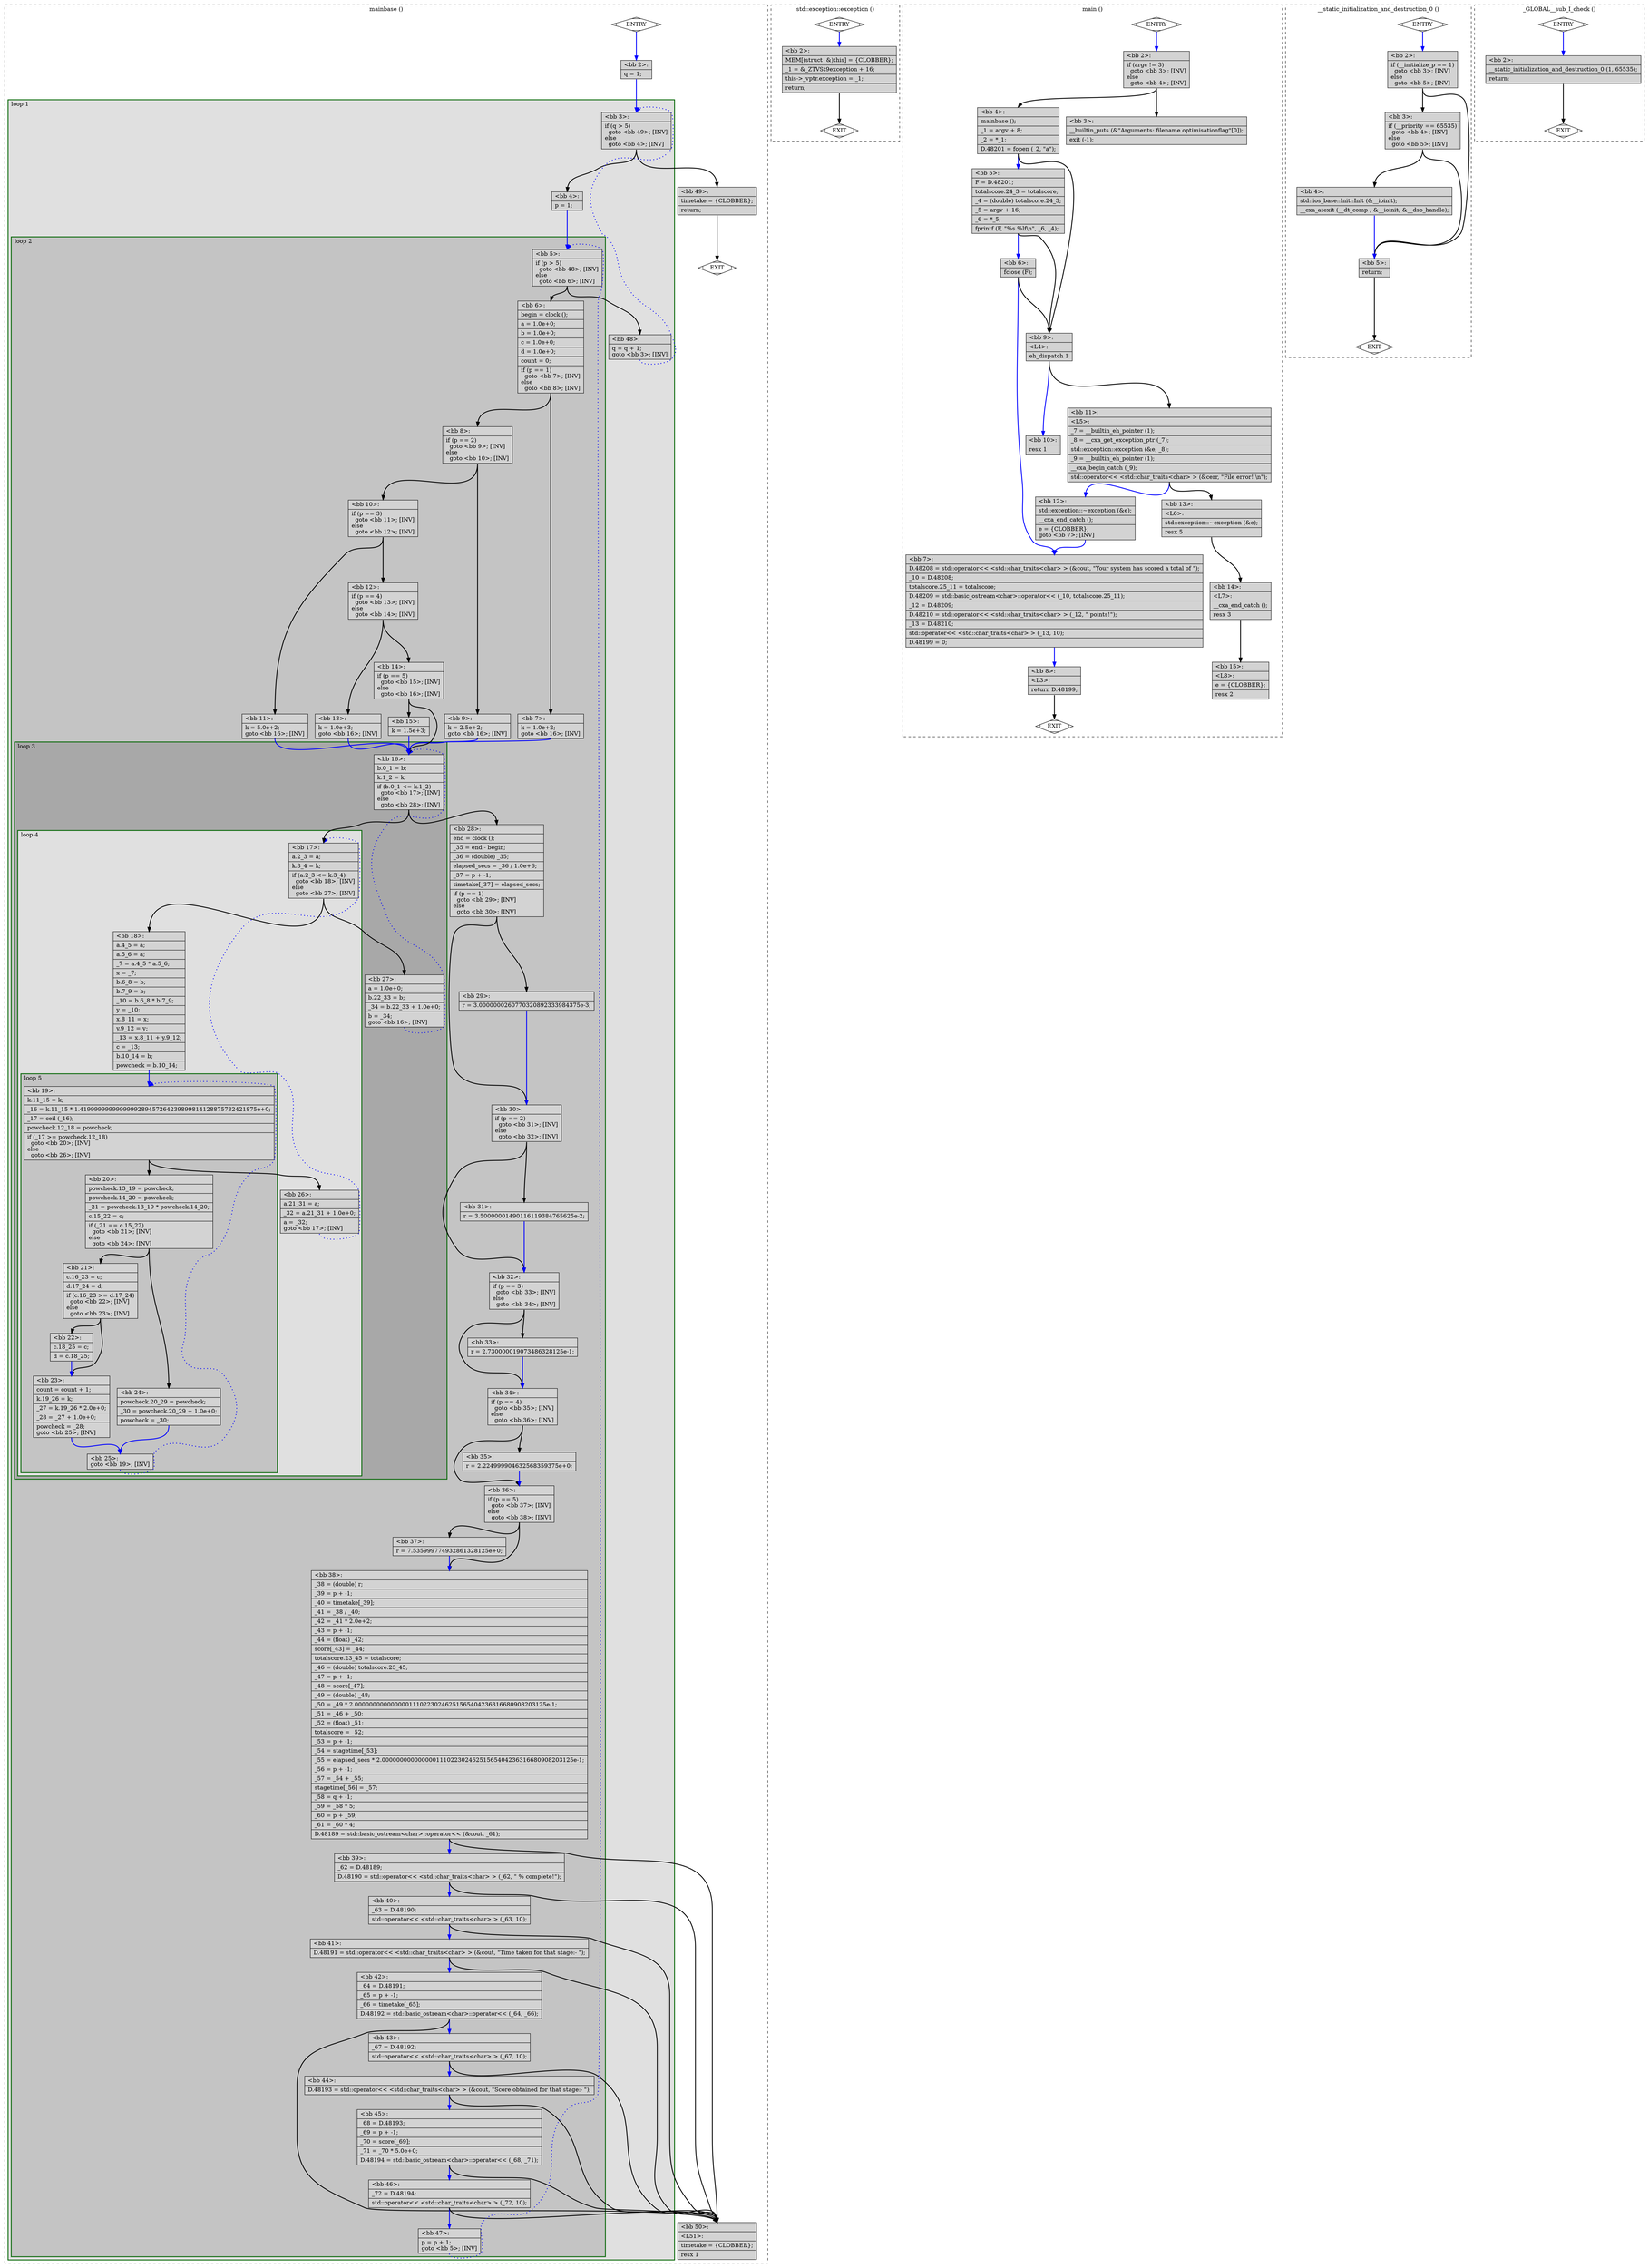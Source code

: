 digraph "benchmark.cpp.019t.fixup_cfg1" {
overlap=false;
subgraph "cluster_mainbase" {
	style="dashed";
	color="black";
	label="mainbase ()";
	subgraph cluster_1866_1 {
	style="filled";
	color="darkgreen";
	fillcolor="grey88";
	label="loop 1";
	labeljust=l;
	penwidth=2;
	subgraph cluster_1866_2 {
	style="filled";
	color="darkgreen";
	fillcolor="grey77";
	label="loop 2";
	labeljust=l;
	penwidth=2;
	subgraph cluster_1866_3 {
	style="filled";
	color="darkgreen";
	fillcolor="grey66";
	label="loop 3";
	labeljust=l;
	penwidth=2;
	subgraph cluster_1866_4 {
	style="filled";
	color="darkgreen";
	fillcolor="grey88";
	label="loop 4";
	labeljust=l;
	penwidth=2;
	subgraph cluster_1866_5 {
	style="filled";
	color="darkgreen";
	fillcolor="grey77";
	label="loop 5";
	labeljust=l;
	penwidth=2;
	fn_1866_basic_block_19 [shape=record,style=filled,fillcolor=lightgrey,label="{\<bb\ 19\>:\l\
|k.11_15\ =\ k;\l\
|_16\ =\ k.11_15\ *\ 1.4199999999999999289457264239899814128875732421875e+0;\l\
|_17\ =\ ceil\ (_16);\l\
|powcheck.12_18\ =\ powcheck;\l\
|if\ (_17\ \>=\ powcheck.12_18)\l\
\ \ goto\ \<bb\ 20\>;\ [INV]\l\
else\l\
\ \ goto\ \<bb\ 26\>;\ [INV]\l\
}"];

	fn_1866_basic_block_20 [shape=record,style=filled,fillcolor=lightgrey,label="{\<bb\ 20\>:\l\
|powcheck.13_19\ =\ powcheck;\l\
|powcheck.14_20\ =\ powcheck;\l\
|_21\ =\ powcheck.13_19\ *\ powcheck.14_20;\l\
|c.15_22\ =\ c;\l\
|if\ (_21\ ==\ c.15_22)\l\
\ \ goto\ \<bb\ 21\>;\ [INV]\l\
else\l\
\ \ goto\ \<bb\ 24\>;\ [INV]\l\
}"];

	fn_1866_basic_block_21 [shape=record,style=filled,fillcolor=lightgrey,label="{\<bb\ 21\>:\l\
|c.16_23\ =\ c;\l\
|d.17_24\ =\ d;\l\
|if\ (c.16_23\ \>=\ d.17_24)\l\
\ \ goto\ \<bb\ 22\>;\ [INV]\l\
else\l\
\ \ goto\ \<bb\ 23\>;\ [INV]\l\
}"];

	fn_1866_basic_block_24 [shape=record,style=filled,fillcolor=lightgrey,label="{\<bb\ 24\>:\l\
|powcheck.20_29\ =\ powcheck;\l\
|_30\ =\ powcheck.20_29\ +\ 1.0e+0;\l\
|powcheck\ =\ _30;\l\
}"];

	fn_1866_basic_block_22 [shape=record,style=filled,fillcolor=lightgrey,label="{\<bb\ 22\>:\l\
|c.18_25\ =\ c;\l\
|d\ =\ c.18_25;\l\
}"];

	fn_1866_basic_block_23 [shape=record,style=filled,fillcolor=lightgrey,label="{\<bb\ 23\>:\l\
|count\ =\ count\ +\ 1;\l\
|k.19_26\ =\ k;\l\
|_27\ =\ k.19_26\ *\ 2.0e+0;\l\
|_28\ =\ _27\ +\ 1.0e+0;\l\
|powcheck\ =\ _28;\l\
goto\ \<bb\ 25\>;\ [INV]\l\
}"];

	fn_1866_basic_block_25 [shape=record,style=filled,fillcolor=lightgrey,label="{\<bb\ 25\>:\l\
goto\ \<bb\ 19\>;\ [INV]\l\
}"];

	}
	fn_1866_basic_block_17 [shape=record,style=filled,fillcolor=lightgrey,label="{\<bb\ 17\>:\l\
|a.2_3\ =\ a;\l\
|k.3_4\ =\ k;\l\
|if\ (a.2_3\ \<=\ k.3_4)\l\
\ \ goto\ \<bb\ 18\>;\ [INV]\l\
else\l\
\ \ goto\ \<bb\ 27\>;\ [INV]\l\
}"];

	fn_1866_basic_block_18 [shape=record,style=filled,fillcolor=lightgrey,label="{\<bb\ 18\>:\l\
|a.4_5\ =\ a;\l\
|a.5_6\ =\ a;\l\
|_7\ =\ a.4_5\ *\ a.5_6;\l\
|x\ =\ _7;\l\
|b.6_8\ =\ b;\l\
|b.7_9\ =\ b;\l\
|_10\ =\ b.6_8\ *\ b.7_9;\l\
|y\ =\ _10;\l\
|x.8_11\ =\ x;\l\
|y.9_12\ =\ y;\l\
|_13\ =\ x.8_11\ +\ y.9_12;\l\
|c\ =\ _13;\l\
|b.10_14\ =\ b;\l\
|powcheck\ =\ b.10_14;\l\
}"];

	fn_1866_basic_block_26 [shape=record,style=filled,fillcolor=lightgrey,label="{\<bb\ 26\>:\l\
|a.21_31\ =\ a;\l\
|_32\ =\ a.21_31\ +\ 1.0e+0;\l\
|a\ =\ _32;\l\
goto\ \<bb\ 17\>;\ [INV]\l\
}"];

	}
	fn_1866_basic_block_16 [shape=record,style=filled,fillcolor=lightgrey,label="{\<bb\ 16\>:\l\
|b.0_1\ =\ b;\l\
|k.1_2\ =\ k;\l\
|if\ (b.0_1\ \<=\ k.1_2)\l\
\ \ goto\ \<bb\ 17\>;\ [INV]\l\
else\l\
\ \ goto\ \<bb\ 28\>;\ [INV]\l\
}"];

	fn_1866_basic_block_27 [shape=record,style=filled,fillcolor=lightgrey,label="{\<bb\ 27\>:\l\
|a\ =\ 1.0e+0;\l\
|b.22_33\ =\ b;\l\
|_34\ =\ b.22_33\ +\ 1.0e+0;\l\
|b\ =\ _34;\l\
goto\ \<bb\ 16\>;\ [INV]\l\
}"];

	}
	fn_1866_basic_block_5 [shape=record,style=filled,fillcolor=lightgrey,label="{\<bb\ 5\>:\l\
|if\ (p\ \>\ 5)\l\
\ \ goto\ \<bb\ 48\>;\ [INV]\l\
else\l\
\ \ goto\ \<bb\ 6\>;\ [INV]\l\
}"];

	fn_1866_basic_block_6 [shape=record,style=filled,fillcolor=lightgrey,label="{\<bb\ 6\>:\l\
|begin\ =\ clock\ ();\l\
|a\ =\ 1.0e+0;\l\
|b\ =\ 1.0e+0;\l\
|c\ =\ 1.0e+0;\l\
|d\ =\ 1.0e+0;\l\
|count\ =\ 0;\l\
|if\ (p\ ==\ 1)\l\
\ \ goto\ \<bb\ 7\>;\ [INV]\l\
else\l\
\ \ goto\ \<bb\ 8\>;\ [INV]\l\
}"];

	fn_1866_basic_block_7 [shape=record,style=filled,fillcolor=lightgrey,label="{\<bb\ 7\>:\l\
|k\ =\ 1.0e+2;\l\
goto\ \<bb\ 16\>;\ [INV]\l\
}"];

	fn_1866_basic_block_8 [shape=record,style=filled,fillcolor=lightgrey,label="{\<bb\ 8\>:\l\
|if\ (p\ ==\ 2)\l\
\ \ goto\ \<bb\ 9\>;\ [INV]\l\
else\l\
\ \ goto\ \<bb\ 10\>;\ [INV]\l\
}"];

	fn_1866_basic_block_9 [shape=record,style=filled,fillcolor=lightgrey,label="{\<bb\ 9\>:\l\
|k\ =\ 2.5e+2;\l\
goto\ \<bb\ 16\>;\ [INV]\l\
}"];

	fn_1866_basic_block_10 [shape=record,style=filled,fillcolor=lightgrey,label="{\<bb\ 10\>:\l\
|if\ (p\ ==\ 3)\l\
\ \ goto\ \<bb\ 11\>;\ [INV]\l\
else\l\
\ \ goto\ \<bb\ 12\>;\ [INV]\l\
}"];

	fn_1866_basic_block_28 [shape=record,style=filled,fillcolor=lightgrey,label="{\<bb\ 28\>:\l\
|end\ =\ clock\ ();\l\
|_35\ =\ end\ -\ begin;\l\
|_36\ =\ (double)\ _35;\l\
|elapsed_secs\ =\ _36\ /\ 1.0e+6;\l\
|_37\ =\ p\ +\ -1;\l\
|timetake[_37]\ =\ elapsed_secs;\l\
|if\ (p\ ==\ 1)\l\
\ \ goto\ \<bb\ 29\>;\ [INV]\l\
else\l\
\ \ goto\ \<bb\ 30\>;\ [INV]\l\
}"];

	fn_1866_basic_block_11 [shape=record,style=filled,fillcolor=lightgrey,label="{\<bb\ 11\>:\l\
|k\ =\ 5.0e+2;\l\
goto\ \<bb\ 16\>;\ [INV]\l\
}"];

	fn_1866_basic_block_12 [shape=record,style=filled,fillcolor=lightgrey,label="{\<bb\ 12\>:\l\
|if\ (p\ ==\ 4)\l\
\ \ goto\ \<bb\ 13\>;\ [INV]\l\
else\l\
\ \ goto\ \<bb\ 14\>;\ [INV]\l\
}"];

	fn_1866_basic_block_29 [shape=record,style=filled,fillcolor=lightgrey,label="{\<bb\ 29\>:\l\
|r\ =\ 3.0000000260770320892333984375e-3;\l\
}"];

	fn_1866_basic_block_30 [shape=record,style=filled,fillcolor=lightgrey,label="{\<bb\ 30\>:\l\
|if\ (p\ ==\ 2)\l\
\ \ goto\ \<bb\ 31\>;\ [INV]\l\
else\l\
\ \ goto\ \<bb\ 32\>;\ [INV]\l\
}"];

	fn_1866_basic_block_13 [shape=record,style=filled,fillcolor=lightgrey,label="{\<bb\ 13\>:\l\
|k\ =\ 1.0e+3;\l\
goto\ \<bb\ 16\>;\ [INV]\l\
}"];

	fn_1866_basic_block_14 [shape=record,style=filled,fillcolor=lightgrey,label="{\<bb\ 14\>:\l\
|if\ (p\ ==\ 5)\l\
\ \ goto\ \<bb\ 15\>;\ [INV]\l\
else\l\
\ \ goto\ \<bb\ 16\>;\ [INV]\l\
}"];

	fn_1866_basic_block_31 [shape=record,style=filled,fillcolor=lightgrey,label="{\<bb\ 31\>:\l\
|r\ =\ 3.50000001490116119384765625e-2;\l\
}"];

	fn_1866_basic_block_32 [shape=record,style=filled,fillcolor=lightgrey,label="{\<bb\ 32\>:\l\
|if\ (p\ ==\ 3)\l\
\ \ goto\ \<bb\ 33\>;\ [INV]\l\
else\l\
\ \ goto\ \<bb\ 34\>;\ [INV]\l\
}"];

	fn_1866_basic_block_15 [shape=record,style=filled,fillcolor=lightgrey,label="{\<bb\ 15\>:\l\
|k\ =\ 1.5e+3;\l\
}"];

	fn_1866_basic_block_33 [shape=record,style=filled,fillcolor=lightgrey,label="{\<bb\ 33\>:\l\
|r\ =\ 2.730000019073486328125e-1;\l\
}"];

	fn_1866_basic_block_34 [shape=record,style=filled,fillcolor=lightgrey,label="{\<bb\ 34\>:\l\
|if\ (p\ ==\ 4)\l\
\ \ goto\ \<bb\ 35\>;\ [INV]\l\
else\l\
\ \ goto\ \<bb\ 36\>;\ [INV]\l\
}"];

	fn_1866_basic_block_35 [shape=record,style=filled,fillcolor=lightgrey,label="{\<bb\ 35\>:\l\
|r\ =\ 2.224999904632568359375e+0;\l\
}"];

	fn_1866_basic_block_36 [shape=record,style=filled,fillcolor=lightgrey,label="{\<bb\ 36\>:\l\
|if\ (p\ ==\ 5)\l\
\ \ goto\ \<bb\ 37\>;\ [INV]\l\
else\l\
\ \ goto\ \<bb\ 38\>;\ [INV]\l\
}"];

	fn_1866_basic_block_37 [shape=record,style=filled,fillcolor=lightgrey,label="{\<bb\ 37\>:\l\
|r\ =\ 7.535999774932861328125e+0;\l\
}"];

	fn_1866_basic_block_38 [shape=record,style=filled,fillcolor=lightgrey,label="{\<bb\ 38\>:\l\
|_38\ =\ (double)\ r;\l\
|_39\ =\ p\ +\ -1;\l\
|_40\ =\ timetake[_39];\l\
|_41\ =\ _38\ /\ _40;\l\
|_42\ =\ _41\ *\ 2.0e+2;\l\
|_43\ =\ p\ +\ -1;\l\
|_44\ =\ (float)\ _42;\l\
|score[_43]\ =\ _44;\l\
|totalscore.23_45\ =\ totalscore;\l\
|_46\ =\ (double)\ totalscore.23_45;\l\
|_47\ =\ p\ +\ -1;\l\
|_48\ =\ score[_47];\l\
|_49\ =\ (double)\ _48;\l\
|_50\ =\ _49\ *\ 2.00000000000000011102230246251565404236316680908203125e-1;\l\
|_51\ =\ _46\ +\ _50;\l\
|_52\ =\ (float)\ _51;\l\
|totalscore\ =\ _52;\l\
|_53\ =\ p\ +\ -1;\l\
|_54\ =\ stagetime[_53];\l\
|_55\ =\ elapsed_secs\ *\ 2.00000000000000011102230246251565404236316680908203125e-1;\l\
|_56\ =\ p\ +\ -1;\l\
|_57\ =\ _54\ +\ _55;\l\
|stagetime[_56]\ =\ _57;\l\
|_58\ =\ q\ +\ -1;\l\
|_59\ =\ _58\ *\ 5;\l\
|_60\ =\ p\ +\ _59;\l\
|_61\ =\ _60\ *\ 4;\l\
|D.48189\ =\ std::basic_ostream\<char\>::operator\<\<\ (&cout,\ _61);\l\
}"];

	fn_1866_basic_block_39 [shape=record,style=filled,fillcolor=lightgrey,label="{\<bb\ 39\>:\l\
|_62\ =\ D.48189;\l\
|D.48190\ =\ std::operator\<\<\ \<std::char_traits\<char\>\ \>\ (_62,\ \"\ %\ complete!\");\l\
}"];

	fn_1866_basic_block_40 [shape=record,style=filled,fillcolor=lightgrey,label="{\<bb\ 40\>:\l\
|_63\ =\ D.48190;\l\
|std::operator\<\<\ \<std::char_traits\<char\>\ \>\ (_63,\ 10);\l\
}"];

	fn_1866_basic_block_41 [shape=record,style=filled,fillcolor=lightgrey,label="{\<bb\ 41\>:\l\
|D.48191\ =\ std::operator\<\<\ \<std::char_traits\<char\>\ \>\ (&cout,\ \"Time\ taken\ for\ that\ stage:-\ \");\l\
}"];

	fn_1866_basic_block_42 [shape=record,style=filled,fillcolor=lightgrey,label="{\<bb\ 42\>:\l\
|_64\ =\ D.48191;\l\
|_65\ =\ p\ +\ -1;\l\
|_66\ =\ timetake[_65];\l\
|D.48192\ =\ std::basic_ostream\<char\>::operator\<\<\ (_64,\ _66);\l\
}"];

	fn_1866_basic_block_43 [shape=record,style=filled,fillcolor=lightgrey,label="{\<bb\ 43\>:\l\
|_67\ =\ D.48192;\l\
|std::operator\<\<\ \<std::char_traits\<char\>\ \>\ (_67,\ 10);\l\
}"];

	fn_1866_basic_block_44 [shape=record,style=filled,fillcolor=lightgrey,label="{\<bb\ 44\>:\l\
|D.48193\ =\ std::operator\<\<\ \<std::char_traits\<char\>\ \>\ (&cout,\ \"Score\ obtained\ for\ that\ stage:-\ \");\l\
}"];

	fn_1866_basic_block_45 [shape=record,style=filled,fillcolor=lightgrey,label="{\<bb\ 45\>:\l\
|_68\ =\ D.48193;\l\
|_69\ =\ p\ +\ -1;\l\
|_70\ =\ score[_69];\l\
|_71\ =\ _70\ *\ 5.0e+0;\l\
|D.48194\ =\ std::basic_ostream\<char\>::operator\<\<\ (_68,\ _71);\l\
}"];

	fn_1866_basic_block_46 [shape=record,style=filled,fillcolor=lightgrey,label="{\<bb\ 46\>:\l\
|_72\ =\ D.48194;\l\
|std::operator\<\<\ \<std::char_traits\<char\>\ \>\ (_72,\ 10);\l\
}"];

	fn_1866_basic_block_47 [shape=record,style=filled,fillcolor=lightgrey,label="{\<bb\ 47\>:\l\
|p\ =\ p\ +\ 1;\l\
goto\ \<bb\ 5\>;\ [INV]\l\
}"];

	}
	fn_1866_basic_block_3 [shape=record,style=filled,fillcolor=lightgrey,label="{\<bb\ 3\>:\l\
|if\ (q\ \>\ 5)\l\
\ \ goto\ \<bb\ 49\>;\ [INV]\l\
else\l\
\ \ goto\ \<bb\ 4\>;\ [INV]\l\
}"];

	fn_1866_basic_block_4 [shape=record,style=filled,fillcolor=lightgrey,label="{\<bb\ 4\>:\l\
|p\ =\ 1;\l\
}"];

	fn_1866_basic_block_48 [shape=record,style=filled,fillcolor=lightgrey,label="{\<bb\ 48\>:\l\
|q\ =\ q\ +\ 1;\l\
goto\ \<bb\ 3\>;\ [INV]\l\
}"];

	}
	fn_1866_basic_block_0 [shape=Mdiamond,style=filled,fillcolor=white,label="ENTRY"];

	fn_1866_basic_block_1 [shape=Mdiamond,style=filled,fillcolor=white,label="EXIT"];

	fn_1866_basic_block_2 [shape=record,style=filled,fillcolor=lightgrey,label="{\<bb\ 2\>:\l\
|q\ =\ 1;\l\
}"];

	fn_1866_basic_block_49 [shape=record,style=filled,fillcolor=lightgrey,label="{\<bb\ 49\>:\l\
|timetake\ =\ \{CLOBBER\};\l\
|return;\l\
}"];

	fn_1866_basic_block_50 [shape=record,style=filled,fillcolor=lightgrey,label="{\<bb\ 50\>:\l\
|\<L51\>:\l\
|timetake\ =\ \{CLOBBER\};\l\
|resx\ 1\l\
}"];

	fn_1866_basic_block_0:s -> fn_1866_basic_block_2:n [style="solid,bold",color=blue,weight=100,constraint=true];
	fn_1866_basic_block_2:s -> fn_1866_basic_block_3:n [style="solid,bold",color=blue,weight=100,constraint=true];
	fn_1866_basic_block_3:s -> fn_1866_basic_block_49:n [style="solid,bold",color=black,weight=10,constraint=true];
	fn_1866_basic_block_3:s -> fn_1866_basic_block_4:n [style="solid,bold",color=black,weight=10,constraint=true];
	fn_1866_basic_block_4:s -> fn_1866_basic_block_5:n [style="solid,bold",color=blue,weight=100,constraint=true];
	fn_1866_basic_block_5:s -> fn_1866_basic_block_48:n [style="solid,bold",color=black,weight=10,constraint=true];
	fn_1866_basic_block_5:s -> fn_1866_basic_block_6:n [style="solid,bold",color=black,weight=10,constraint=true];
	fn_1866_basic_block_6:s -> fn_1866_basic_block_7:n [style="solid,bold",color=black,weight=10,constraint=true];
	fn_1866_basic_block_6:s -> fn_1866_basic_block_8:n [style="solid,bold",color=black,weight=10,constraint=true];
	fn_1866_basic_block_7:s -> fn_1866_basic_block_16:n [style="solid,bold",color=blue,weight=100,constraint=true];
	fn_1866_basic_block_8:s -> fn_1866_basic_block_9:n [style="solid,bold",color=black,weight=10,constraint=true];
	fn_1866_basic_block_8:s -> fn_1866_basic_block_10:n [style="solid,bold",color=black,weight=10,constraint=true];
	fn_1866_basic_block_9:s -> fn_1866_basic_block_16:n [style="solid,bold",color=blue,weight=100,constraint=true];
	fn_1866_basic_block_10:s -> fn_1866_basic_block_11:n [style="solid,bold",color=black,weight=10,constraint=true];
	fn_1866_basic_block_10:s -> fn_1866_basic_block_12:n [style="solid,bold",color=black,weight=10,constraint=true];
	fn_1866_basic_block_11:s -> fn_1866_basic_block_16:n [style="solid,bold",color=blue,weight=100,constraint=true];
	fn_1866_basic_block_12:s -> fn_1866_basic_block_13:n [style="solid,bold",color=black,weight=10,constraint=true];
	fn_1866_basic_block_12:s -> fn_1866_basic_block_14:n [style="solid,bold",color=black,weight=10,constraint=true];
	fn_1866_basic_block_13:s -> fn_1866_basic_block_16:n [style="solid,bold",color=blue,weight=100,constraint=true];
	fn_1866_basic_block_14:s -> fn_1866_basic_block_15:n [style="solid,bold",color=black,weight=10,constraint=true];
	fn_1866_basic_block_14:s -> fn_1866_basic_block_16:n [style="solid,bold",color=black,weight=10,constraint=true];
	fn_1866_basic_block_15:s -> fn_1866_basic_block_16:n [style="solid,bold",color=blue,weight=100,constraint=true];
	fn_1866_basic_block_16:s -> fn_1866_basic_block_17:n [style="solid,bold",color=black,weight=10,constraint=true];
	fn_1866_basic_block_16:s -> fn_1866_basic_block_28:n [style="solid,bold",color=black,weight=10,constraint=true];
	fn_1866_basic_block_17:s -> fn_1866_basic_block_18:n [style="solid,bold",color=black,weight=10,constraint=true];
	fn_1866_basic_block_17:s -> fn_1866_basic_block_27:n [style="solid,bold",color=black,weight=10,constraint=true];
	fn_1866_basic_block_18:s -> fn_1866_basic_block_19:n [style="solid,bold",color=blue,weight=100,constraint=true];
	fn_1866_basic_block_19:s -> fn_1866_basic_block_20:n [style="solid,bold",color=black,weight=10,constraint=true];
	fn_1866_basic_block_19:s -> fn_1866_basic_block_26:n [style="solid,bold",color=black,weight=10,constraint=true];
	fn_1866_basic_block_20:s -> fn_1866_basic_block_21:n [style="solid,bold",color=black,weight=10,constraint=true];
	fn_1866_basic_block_20:s -> fn_1866_basic_block_24:n [style="solid,bold",color=black,weight=10,constraint=true];
	fn_1866_basic_block_21:s -> fn_1866_basic_block_22:n [style="solid,bold",color=black,weight=10,constraint=true];
	fn_1866_basic_block_21:s -> fn_1866_basic_block_23:n [style="solid,bold",color=black,weight=10,constraint=true];
	fn_1866_basic_block_22:s -> fn_1866_basic_block_23:n [style="solid,bold",color=blue,weight=100,constraint=true];
	fn_1866_basic_block_23:s -> fn_1866_basic_block_25:n [style="solid,bold",color=blue,weight=100,constraint=true];
	fn_1866_basic_block_24:s -> fn_1866_basic_block_25:n [style="solid,bold",color=blue,weight=100,constraint=true];
	fn_1866_basic_block_25:s -> fn_1866_basic_block_19:n [style="dotted,bold",color=blue,weight=10,constraint=false];
	fn_1866_basic_block_26:s -> fn_1866_basic_block_17:n [style="dotted,bold",color=blue,weight=10,constraint=false];
	fn_1866_basic_block_27:s -> fn_1866_basic_block_16:n [style="dotted,bold",color=blue,weight=10,constraint=false];
	fn_1866_basic_block_28:s -> fn_1866_basic_block_29:n [style="solid,bold",color=black,weight=10,constraint=true];
	fn_1866_basic_block_28:s -> fn_1866_basic_block_30:n [style="solid,bold",color=black,weight=10,constraint=true];
	fn_1866_basic_block_29:s -> fn_1866_basic_block_30:n [style="solid,bold",color=blue,weight=100,constraint=true];
	fn_1866_basic_block_30:s -> fn_1866_basic_block_31:n [style="solid,bold",color=black,weight=10,constraint=true];
	fn_1866_basic_block_30:s -> fn_1866_basic_block_32:n [style="solid,bold",color=black,weight=10,constraint=true];
	fn_1866_basic_block_31:s -> fn_1866_basic_block_32:n [style="solid,bold",color=blue,weight=100,constraint=true];
	fn_1866_basic_block_32:s -> fn_1866_basic_block_33:n [style="solid,bold",color=black,weight=10,constraint=true];
	fn_1866_basic_block_32:s -> fn_1866_basic_block_34:n [style="solid,bold",color=black,weight=10,constraint=true];
	fn_1866_basic_block_33:s -> fn_1866_basic_block_34:n [style="solid,bold",color=blue,weight=100,constraint=true];
	fn_1866_basic_block_34:s -> fn_1866_basic_block_35:n [style="solid,bold",color=black,weight=10,constraint=true];
	fn_1866_basic_block_34:s -> fn_1866_basic_block_36:n [style="solid,bold",color=black,weight=10,constraint=true];
	fn_1866_basic_block_35:s -> fn_1866_basic_block_36:n [style="solid,bold",color=blue,weight=100,constraint=true];
	fn_1866_basic_block_36:s -> fn_1866_basic_block_37:n [style="solid,bold",color=black,weight=10,constraint=true];
	fn_1866_basic_block_36:s -> fn_1866_basic_block_38:n [style="solid,bold",color=black,weight=10,constraint=true];
	fn_1866_basic_block_37:s -> fn_1866_basic_block_38:n [style="solid,bold",color=blue,weight=100,constraint=true];
	fn_1866_basic_block_38:s -> fn_1866_basic_block_50:n [style="solid,bold",color=black,weight=10,constraint=true];
	fn_1866_basic_block_38:s -> fn_1866_basic_block_39:n [style="solid,bold",color=blue,weight=100,constraint=true];
	fn_1866_basic_block_39:s -> fn_1866_basic_block_50:n [style="solid,bold",color=black,weight=10,constraint=true];
	fn_1866_basic_block_39:s -> fn_1866_basic_block_40:n [style="solid,bold",color=blue,weight=100,constraint=true];
	fn_1866_basic_block_40:s -> fn_1866_basic_block_50:n [style="solid,bold",color=black,weight=10,constraint=true];
	fn_1866_basic_block_40:s -> fn_1866_basic_block_41:n [style="solid,bold",color=blue,weight=100,constraint=true];
	fn_1866_basic_block_41:s -> fn_1866_basic_block_50:n [style="solid,bold",color=black,weight=10,constraint=true];
	fn_1866_basic_block_41:s -> fn_1866_basic_block_42:n [style="solid,bold",color=blue,weight=100,constraint=true];
	fn_1866_basic_block_42:s -> fn_1866_basic_block_50:n [style="solid,bold",color=black,weight=10,constraint=true];
	fn_1866_basic_block_42:s -> fn_1866_basic_block_43:n [style="solid,bold",color=blue,weight=100,constraint=true];
	fn_1866_basic_block_43:s -> fn_1866_basic_block_50:n [style="solid,bold",color=black,weight=10,constraint=true];
	fn_1866_basic_block_43:s -> fn_1866_basic_block_44:n [style="solid,bold",color=blue,weight=100,constraint=true];
	fn_1866_basic_block_44:s -> fn_1866_basic_block_50:n [style="solid,bold",color=black,weight=10,constraint=true];
	fn_1866_basic_block_44:s -> fn_1866_basic_block_45:n [style="solid,bold",color=blue,weight=100,constraint=true];
	fn_1866_basic_block_45:s -> fn_1866_basic_block_50:n [style="solid,bold",color=black,weight=10,constraint=true];
	fn_1866_basic_block_45:s -> fn_1866_basic_block_46:n [style="solid,bold",color=blue,weight=100,constraint=true];
	fn_1866_basic_block_46:s -> fn_1866_basic_block_50:n [style="solid,bold",color=black,weight=10,constraint=true];
	fn_1866_basic_block_46:s -> fn_1866_basic_block_47:n [style="solid,bold",color=blue,weight=100,constraint=true];
	fn_1866_basic_block_47:s -> fn_1866_basic_block_5:n [style="dotted,bold",color=blue,weight=10,constraint=false];
	fn_1866_basic_block_48:s -> fn_1866_basic_block_3:n [style="dotted,bold",color=blue,weight=10,constraint=false];
	fn_1866_basic_block_49:s -> fn_1866_basic_block_1:n [style="solid,bold",color=black,weight=10,constraint=true];
	fn_1866_basic_block_0:s -> fn_1866_basic_block_1:n [style="invis",constraint=true];
}
subgraph "cluster_std::exception::exception" {
	style="dashed";
	color="black";
	label="std::exception::exception ()";
	fn_1869_basic_block_0 [shape=Mdiamond,style=filled,fillcolor=white,label="ENTRY"];

	fn_1869_basic_block_1 [shape=Mdiamond,style=filled,fillcolor=white,label="EXIT"];

	fn_1869_basic_block_2 [shape=record,style=filled,fillcolor=lightgrey,label="{\<bb\ 2\>:\l\
|MEM[(struct\ \ &)this]\ =\ \{CLOBBER\};\l\
|_1\ =\ &_ZTVSt9exception\ +\ 16;\l\
|this-\>_vptr.exception\ =\ _1;\l\
|return;\l\
}"];

	fn_1869_basic_block_0:s -> fn_1869_basic_block_2:n [style="solid,bold",color=blue,weight=100,constraint=true];
	fn_1869_basic_block_2:s -> fn_1869_basic_block_1:n [style="solid,bold",color=black,weight=10,constraint=true];
	fn_1869_basic_block_0:s -> fn_1869_basic_block_1:n [style="invis",constraint=true];
}
subgraph "cluster_main" {
	style="dashed";
	color="black";
	label="main ()";
	fn_1867_basic_block_0 [shape=Mdiamond,style=filled,fillcolor=white,label="ENTRY"];

	fn_1867_basic_block_1 [shape=Mdiamond,style=filled,fillcolor=white,label="EXIT"];

	fn_1867_basic_block_2 [shape=record,style=filled,fillcolor=lightgrey,label="{\<bb\ 2\>:\l\
|if\ (argc\ !=\ 3)\l\
\ \ goto\ \<bb\ 3\>;\ [INV]\l\
else\l\
\ \ goto\ \<bb\ 4\>;\ [INV]\l\
}"];

	fn_1867_basic_block_3 [shape=record,style=filled,fillcolor=lightgrey,label="{\<bb\ 3\>:\l\
|__builtin_puts\ (&\"Arguments:\ filename\ optimisationflag\"[0]);\l\
|exit\ (-1);\l\
}"];

	fn_1867_basic_block_4 [shape=record,style=filled,fillcolor=lightgrey,label="{\<bb\ 4\>:\l\
|mainbase\ ();\l\
|_1\ =\ argv\ +\ 8;\l\
|_2\ =\ *_1;\l\
|D.48201\ =\ fopen\ (_2,\ \"a\");\l\
}"];

	fn_1867_basic_block_5 [shape=record,style=filled,fillcolor=lightgrey,label="{\<bb\ 5\>:\l\
|F\ =\ D.48201;\l\
|totalscore.24_3\ =\ totalscore;\l\
|_4\ =\ (double)\ totalscore.24_3;\l\
|_5\ =\ argv\ +\ 16;\l\
|_6\ =\ *_5;\l\
|fprintf\ (F,\ \"%s\ %lf\\n\",\ _6,\ _4);\l\
}"];

	fn_1867_basic_block_6 [shape=record,style=filled,fillcolor=lightgrey,label="{\<bb\ 6\>:\l\
|fclose\ (F);\l\
}"];

	fn_1867_basic_block_7 [shape=record,style=filled,fillcolor=lightgrey,label="{\<bb\ 7\>:\l\
|D.48208\ =\ std::operator\<\<\ \<std::char_traits\<char\>\ \>\ (&cout,\ \"Your\ system\ has\ scored\ a\ total\ of\ \");\l\
|_10\ =\ D.48208;\l\
|totalscore.25_11\ =\ totalscore;\l\
|D.48209\ =\ std::basic_ostream\<char\>::operator\<\<\ (_10,\ totalscore.25_11);\l\
|_12\ =\ D.48209;\l\
|D.48210\ =\ std::operator\<\<\ \<std::char_traits\<char\>\ \>\ (_12,\ \"\ points!\");\l\
|_13\ =\ D.48210;\l\
|std::operator\<\<\ \<std::char_traits\<char\>\ \>\ (_13,\ 10);\l\
|D.48199\ =\ 0;\l\
}"];

	fn_1867_basic_block_8 [shape=record,style=filled,fillcolor=lightgrey,label="{\<bb\ 8\>:\l\
|\<L3\>:\l\
|return\ D.48199;\l\
}"];

	fn_1867_basic_block_9 [shape=record,style=filled,fillcolor=lightgrey,label="{\<bb\ 9\>:\l\
|\<L4\>:\l\
|eh_dispatch\ 1\l\
}"];

	fn_1867_basic_block_10 [shape=record,style=filled,fillcolor=lightgrey,label="{\<bb\ 10\>:\l\
|resx\ 1\l\
}"];

	fn_1867_basic_block_11 [shape=record,style=filled,fillcolor=lightgrey,label="{\<bb\ 11\>:\l\
|\<L5\>:\l\
|_7\ =\ __builtin_eh_pointer\ (1);\l\
|_8\ =\ __cxa_get_exception_ptr\ (_7);\l\
|std::exception::exception\ (&e,\ _8);\l\
|_9\ =\ __builtin_eh_pointer\ (1);\l\
|__cxa_begin_catch\ (_9);\l\
|std::operator\<\<\ \<std::char_traits\<char\>\ \>\ (&cerr,\ \"File\ error!\ \\n\");\l\
}"];

	fn_1867_basic_block_12 [shape=record,style=filled,fillcolor=lightgrey,label="{\<bb\ 12\>:\l\
|std::exception::~exception\ (&e);\l\
|__cxa_end_catch\ ();\l\
|e\ =\ \{CLOBBER\};\l\
goto\ \<bb\ 7\>;\ [INV]\l\
}"];

	fn_1867_basic_block_13 [shape=record,style=filled,fillcolor=lightgrey,label="{\<bb\ 13\>:\l\
|\<L6\>:\l\
|std::exception::~exception\ (&e);\l\
|resx\ 5\l\
}"];

	fn_1867_basic_block_14 [shape=record,style=filled,fillcolor=lightgrey,label="{\<bb\ 14\>:\l\
|\<L7\>:\l\
|__cxa_end_catch\ ();\l\
|resx\ 3\l\
}"];

	fn_1867_basic_block_15 [shape=record,style=filled,fillcolor=lightgrey,label="{\<bb\ 15\>:\l\
|\<L8\>:\l\
|e\ =\ \{CLOBBER\};\l\
|resx\ 2\l\
}"];

	fn_1867_basic_block_0:s -> fn_1867_basic_block_2:n [style="solid,bold",color=blue,weight=100,constraint=true];
	fn_1867_basic_block_2:s -> fn_1867_basic_block_3:n [style="solid,bold",color=black,weight=10,constraint=true];
	fn_1867_basic_block_2:s -> fn_1867_basic_block_4:n [style="solid,bold",color=black,weight=10,constraint=true];
	fn_1867_basic_block_4:s -> fn_1867_basic_block_9:n [style="solid,bold",color=black,weight=10,constraint=true];
	fn_1867_basic_block_4:s -> fn_1867_basic_block_5:n [style="solid,bold",color=blue,weight=100,constraint=true];
	fn_1867_basic_block_5:s -> fn_1867_basic_block_9:n [style="solid,bold",color=black,weight=10,constraint=true];
	fn_1867_basic_block_5:s -> fn_1867_basic_block_6:n [style="solid,bold",color=blue,weight=100,constraint=true];
	fn_1867_basic_block_6:s -> fn_1867_basic_block_9:n [style="solid,bold",color=black,weight=10,constraint=true];
	fn_1867_basic_block_6:s -> fn_1867_basic_block_7:n [style="solid,bold",color=blue,weight=100,constraint=true];
	fn_1867_basic_block_7:s -> fn_1867_basic_block_8:n [style="solid,bold",color=blue,weight=100,constraint=true];
	fn_1867_basic_block_8:s -> fn_1867_basic_block_1:n [style="solid,bold",color=black,weight=10,constraint=true];
	fn_1867_basic_block_9:s -> fn_1867_basic_block_11:n [style="solid,bold",color=black,weight=10,constraint=true];
	fn_1867_basic_block_9:s -> fn_1867_basic_block_10:n [style="solid,bold",color=blue,weight=100,constraint=true];
	fn_1867_basic_block_11:s -> fn_1867_basic_block_13:n [style="solid,bold",color=black,weight=10,constraint=true];
	fn_1867_basic_block_11:s -> fn_1867_basic_block_12:n [style="solid,bold",color=blue,weight=100,constraint=true];
	fn_1867_basic_block_12:s -> fn_1867_basic_block_7:n [style="solid,bold",color=blue,weight=100,constraint=true];
	fn_1867_basic_block_13:s -> fn_1867_basic_block_14:n [style="solid,bold",color=black,weight=10,constraint=true];
	fn_1867_basic_block_14:s -> fn_1867_basic_block_15:n [style="solid,bold",color=black,weight=10,constraint=true];
	fn_1867_basic_block_0:s -> fn_1867_basic_block_1:n [style="invis",constraint=true];
}
subgraph "cluster___static_initialization_and_destruction_0" {
	style="dashed";
	color="black";
	label="__static_initialization_and_destruction_0 ()";
	fn_2375_basic_block_0 [shape=Mdiamond,style=filled,fillcolor=white,label="ENTRY"];

	fn_2375_basic_block_1 [shape=Mdiamond,style=filled,fillcolor=white,label="EXIT"];

	fn_2375_basic_block_2 [shape=record,style=filled,fillcolor=lightgrey,label="{\<bb\ 2\>:\l\
|if\ (__initialize_p\ ==\ 1)\l\
\ \ goto\ \<bb\ 3\>;\ [INV]\l\
else\l\
\ \ goto\ \<bb\ 5\>;\ [INV]\l\
}"];

	fn_2375_basic_block_3 [shape=record,style=filled,fillcolor=lightgrey,label="{\<bb\ 3\>:\l\
|if\ (__priority\ ==\ 65535)\l\
\ \ goto\ \<bb\ 4\>;\ [INV]\l\
else\l\
\ \ goto\ \<bb\ 5\>;\ [INV]\l\
}"];

	fn_2375_basic_block_4 [shape=record,style=filled,fillcolor=lightgrey,label="{\<bb\ 4\>:\l\
|std::ios_base::Init::Init\ (&__ioinit);\l\
|__cxa_atexit\ (__dt_comp\ ,\ &__ioinit,\ &__dso_handle);\l\
}"];

	fn_2375_basic_block_5 [shape=record,style=filled,fillcolor=lightgrey,label="{\<bb\ 5\>:\l\
|return;\l\
}"];

	fn_2375_basic_block_0:s -> fn_2375_basic_block_2:n [style="solid,bold",color=blue,weight=100,constraint=true];
	fn_2375_basic_block_2:s -> fn_2375_basic_block_3:n [style="solid,bold",color=black,weight=10,constraint=true];
	fn_2375_basic_block_2:s -> fn_2375_basic_block_5:n [style="solid,bold",color=black,weight=10,constraint=true];
	fn_2375_basic_block_3:s -> fn_2375_basic_block_4:n [style="solid,bold",color=black,weight=10,constraint=true];
	fn_2375_basic_block_3:s -> fn_2375_basic_block_5:n [style="solid,bold",color=black,weight=10,constraint=true];
	fn_2375_basic_block_4:s -> fn_2375_basic_block_5:n [style="solid,bold",color=blue,weight=100,constraint=true];
	fn_2375_basic_block_5:s -> fn_2375_basic_block_1:n [style="solid,bold",color=black,weight=10,constraint=true];
	fn_2375_basic_block_0:s -> fn_2375_basic_block_1:n [style="invis",constraint=true];
}
subgraph "cluster__GLOBAL__sub_I_check" {
	style="dashed";
	color="black";
	label="_GLOBAL__sub_I_check ()";
	fn_2376_basic_block_0 [shape=Mdiamond,style=filled,fillcolor=white,label="ENTRY"];

	fn_2376_basic_block_1 [shape=Mdiamond,style=filled,fillcolor=white,label="EXIT"];

	fn_2376_basic_block_2 [shape=record,style=filled,fillcolor=lightgrey,label="{\<bb\ 2\>:\l\
|__static_initialization_and_destruction_0\ (1,\ 65535);\l\
|return;\l\
}"];

	fn_2376_basic_block_0:s -> fn_2376_basic_block_2:n [style="solid,bold",color=blue,weight=100,constraint=true];
	fn_2376_basic_block_2:s -> fn_2376_basic_block_1:n [style="solid,bold",color=black,weight=10,constraint=true];
	fn_2376_basic_block_0:s -> fn_2376_basic_block_1:n [style="invis",constraint=true];
}
}

